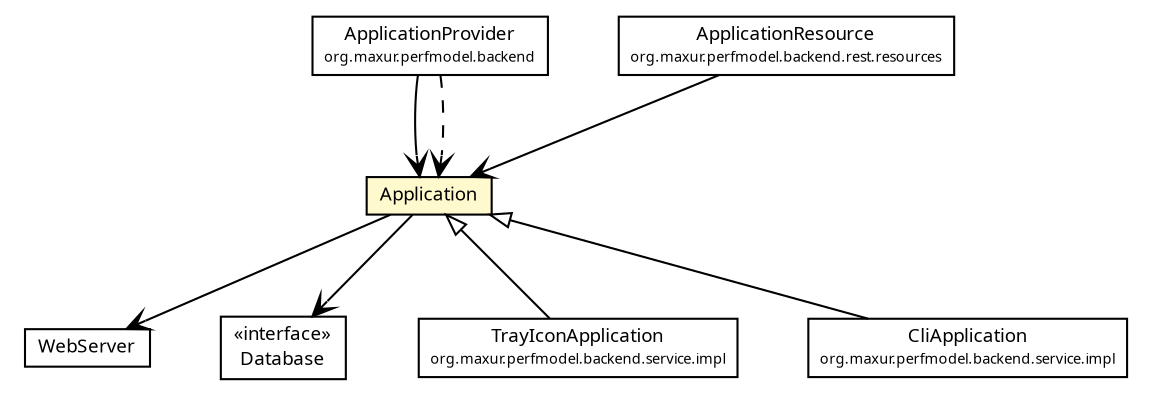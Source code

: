 #!/usr/local/bin/dot
#
# Class diagram 
# Generated by UMLGraph version R5_6-24-gf6e263 (http://www.umlgraph.org/)
#

digraph G {
	edge [fontname="Trebuchet MS",fontsize=10,labelfontname="Trebuchet MS",labelfontsize=10];
	node [fontname="Trebuchet MS",fontsize=10,shape=plaintext];
	nodesep=0.25;
	ranksep=0.5;
	// org.maxur.perfmodel.backend.ApplicationProvider
	c291 [label=<<table title="org.maxur.perfmodel.backend.ApplicationProvider" border="0" cellborder="1" cellspacing="0" cellpadding="2" port="p" href="../ApplicationProvider.html">
		<tr><td><table border="0" cellspacing="0" cellpadding="1">
<tr><td align="center" balign="center"><font face="Trebuchet MS"> ApplicationProvider </font></td></tr>
<tr><td align="center" balign="center"><font face="Trebuchet MS" point-size="7.0"> org.maxur.perfmodel.backend </font></td></tr>
		</table></td></tr>
		</table>>, URL="../ApplicationProvider.html", fontname="Trebuchet MS", fontcolor="black", fontsize=9.0];
	// org.maxur.perfmodel.backend.rest.resources.ApplicationResource
	c336 [label=<<table title="org.maxur.perfmodel.backend.rest.resources.ApplicationResource" border="0" cellborder="1" cellspacing="0" cellpadding="2" port="p" href="../rest/resources/ApplicationResource.html">
		<tr><td><table border="0" cellspacing="0" cellpadding="1">
<tr><td align="center" balign="center"><font face="Trebuchet MS"> ApplicationResource </font></td></tr>
<tr><td align="center" balign="center"><font face="Trebuchet MS" point-size="7.0"> org.maxur.perfmodel.backend.rest.resources </font></td></tr>
		</table></td></tr>
		</table>>, URL="../rest/resources/ApplicationResource.html", fontname="Trebuchet MS", fontcolor="black", fontsize=9.0];
	// org.maxur.perfmodel.backend.service.WebServer
	c337 [label=<<table title="org.maxur.perfmodel.backend.service.WebServer" border="0" cellborder="1" cellspacing="0" cellpadding="2" port="p" href="./WebServer.html">
		<tr><td><table border="0" cellspacing="0" cellpadding="1">
<tr><td align="center" balign="center"><font face="Trebuchet MS"> WebServer </font></td></tr>
		</table></td></tr>
		</table>>, URL="./WebServer.html", fontname="Trebuchet MS", fontcolor="black", fontsize=9.0];
	// org.maxur.perfmodel.backend.service.Database
	c348 [label=<<table title="org.maxur.perfmodel.backend.service.Database" border="0" cellborder="1" cellspacing="0" cellpadding="2" port="p" href="./Database.html">
		<tr><td><table border="0" cellspacing="0" cellpadding="1">
<tr><td align="center" balign="center"> &#171;interface&#187; </td></tr>
<tr><td align="center" balign="center"><font face="Trebuchet MS"> Database </font></td></tr>
		</table></td></tr>
		</table>>, URL="./Database.html", fontname="Trebuchet MS", fontcolor="black", fontsize=9.0];
	// org.maxur.perfmodel.backend.service.Application
	c362 [label=<<table title="org.maxur.perfmodel.backend.service.Application" border="0" cellborder="1" cellspacing="0" cellpadding="2" port="p" bgcolor="lemonChiffon" href="./Application.html">
		<tr><td><table border="0" cellspacing="0" cellpadding="1">
<tr><td align="center" balign="center"><font face="Trebuchet MS"> Application </font></td></tr>
		</table></td></tr>
		</table>>, URL="./Application.html", fontname="Trebuchet MS", fontcolor="black", fontsize=9.0];
	// org.maxur.perfmodel.backend.service.impl.TrayIconApplication
	c370 [label=<<table title="org.maxur.perfmodel.backend.service.impl.TrayIconApplication" border="0" cellborder="1" cellspacing="0" cellpadding="2" port="p" href="./impl/TrayIconApplication.html">
		<tr><td><table border="0" cellspacing="0" cellpadding="1">
<tr><td align="center" balign="center"><font face="Trebuchet MS"> TrayIconApplication </font></td></tr>
<tr><td align="center" balign="center"><font face="Trebuchet MS" point-size="7.0"> org.maxur.perfmodel.backend.service.impl </font></td></tr>
		</table></td></tr>
		</table>>, URL="./impl/TrayIconApplication.html", fontname="Trebuchet MS", fontcolor="black", fontsize=9.0];
	// org.maxur.perfmodel.backend.service.impl.CliApplication
	c376 [label=<<table title="org.maxur.perfmodel.backend.service.impl.CliApplication" border="0" cellborder="1" cellspacing="0" cellpadding="2" port="p" href="./impl/CliApplication.html">
		<tr><td><table border="0" cellspacing="0" cellpadding="1">
<tr><td align="center" balign="center"><font face="Trebuchet MS"> CliApplication </font></td></tr>
<tr><td align="center" balign="center"><font face="Trebuchet MS" point-size="7.0"> org.maxur.perfmodel.backend.service.impl </font></td></tr>
		</table></td></tr>
		</table>>, URL="./impl/CliApplication.html", fontname="Trebuchet MS", fontcolor="black", fontsize=9.0];
	//org.maxur.perfmodel.backend.service.impl.TrayIconApplication extends org.maxur.perfmodel.backend.service.Application
	c362:p -> c370:p [dir=back,arrowtail=empty];
	//org.maxur.perfmodel.backend.service.impl.CliApplication extends org.maxur.perfmodel.backend.service.Application
	c362:p -> c376:p [dir=back,arrowtail=empty];
	// org.maxur.perfmodel.backend.ApplicationProvider NAVASSOC org.maxur.perfmodel.backend.service.Application
	c291:p -> c362:p [taillabel="", label="", headlabel="", fontname="Trebuchet MS", fontcolor="black", fontsize=10.0, color="black", arrowhead=open];
	// org.maxur.perfmodel.backend.rest.resources.ApplicationResource NAVASSOC org.maxur.perfmodel.backend.service.Application
	c336:p -> c362:p [taillabel="", label="", headlabel="", fontname="Trebuchet MS", fontcolor="black", fontsize=10.0, color="black", arrowhead=open];
	// org.maxur.perfmodel.backend.service.Application NAVASSOC org.maxur.perfmodel.backend.service.WebServer
	c362:p -> c337:p [taillabel="", label="", headlabel="", fontname="Trebuchet MS", fontcolor="black", fontsize=10.0, color="black", arrowhead=open];
	// org.maxur.perfmodel.backend.service.Application NAVASSOC org.maxur.perfmodel.backend.service.Database
	c362:p -> c348:p [taillabel="", label="", headlabel="", fontname="Trebuchet MS", fontcolor="black", fontsize=10.0, color="black", arrowhead=open];
	// org.maxur.perfmodel.backend.ApplicationProvider DEPEND org.maxur.perfmodel.backend.service.Application
	c291:p -> c362:p [taillabel="", label="", headlabel="", fontname="Trebuchet MS", fontcolor="black", fontsize=10.0, color="black", arrowhead=open, style=dashed];
}


